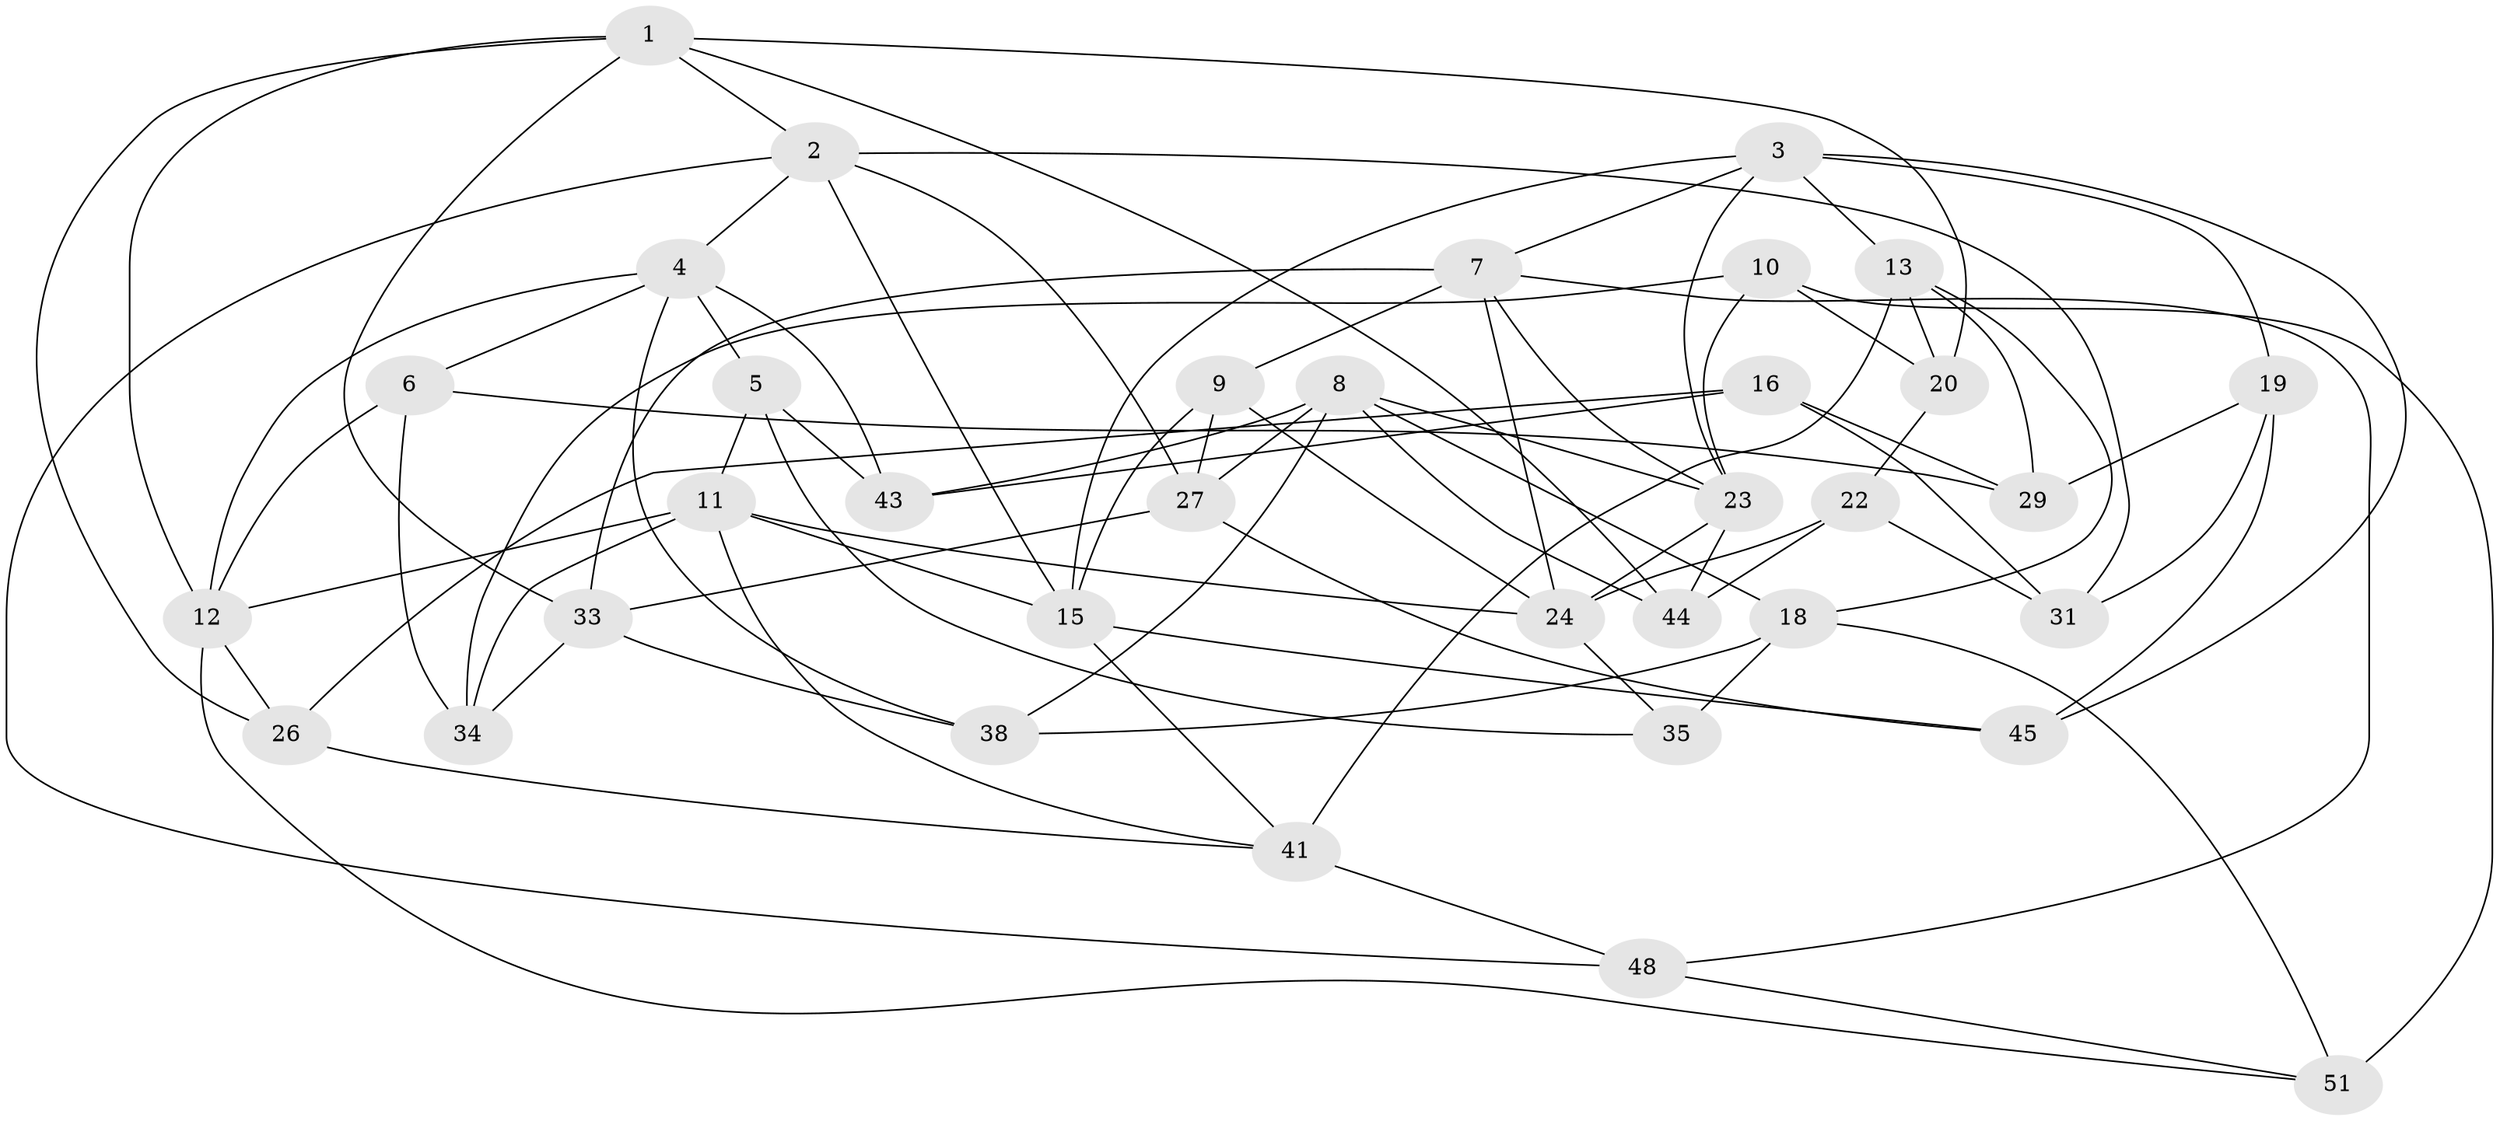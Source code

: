 // original degree distribution, {4: 1.0}
// Generated by graph-tools (version 1.1) at 2025/11/02/27/25 16:11:48]
// undirected, 35 vertices, 83 edges
graph export_dot {
graph [start="1"]
  node [color=gray90,style=filled];
  1 [super="+49"];
  2 [super="+21"];
  3 [super="+25"];
  4 [super="+42"];
  5;
  6;
  7 [super="+40"];
  8 [super="+14"];
  9;
  10;
  11 [super="+30"];
  12 [super="+36"];
  13 [super="+17"];
  15 [super="+28"];
  16;
  18 [super="+39"];
  19;
  20;
  22;
  23 [super="+37"];
  24 [super="+46"];
  26;
  27 [super="+32"];
  29;
  31;
  33 [super="+47"];
  34;
  35;
  38;
  41 [super="+50"];
  43;
  44;
  45;
  48;
  51;
  1 -- 2;
  1 -- 12;
  1 -- 26;
  1 -- 20;
  1 -- 44;
  1 -- 33;
  2 -- 31;
  2 -- 48;
  2 -- 27;
  2 -- 15;
  2 -- 4;
  3 -- 19;
  3 -- 45;
  3 -- 7;
  3 -- 15;
  3 -- 13;
  3 -- 23;
  4 -- 38;
  4 -- 43;
  4 -- 5;
  4 -- 12;
  4 -- 6;
  5 -- 43;
  5 -- 35;
  5 -- 11;
  6 -- 34;
  6 -- 29;
  6 -- 12;
  7 -- 48;
  7 -- 9;
  7 -- 24;
  7 -- 23;
  7 -- 33;
  8 -- 38;
  8 -- 43;
  8 -- 44;
  8 -- 27;
  8 -- 23;
  8 -- 18;
  9 -- 27;
  9 -- 15;
  9 -- 24;
  10 -- 34;
  10 -- 20;
  10 -- 51;
  10 -- 23;
  11 -- 15;
  11 -- 12;
  11 -- 34;
  11 -- 41;
  11 -- 24;
  12 -- 26;
  12 -- 51;
  13 -- 20;
  13 -- 41 [weight=2];
  13 -- 29;
  13 -- 18;
  15 -- 41;
  15 -- 45;
  16 -- 43;
  16 -- 26;
  16 -- 29;
  16 -- 31;
  18 -- 35 [weight=2];
  18 -- 38;
  18 -- 51;
  19 -- 31;
  19 -- 45;
  19 -- 29;
  20 -- 22;
  22 -- 24;
  22 -- 31;
  22 -- 44;
  23 -- 44;
  23 -- 24;
  24 -- 35;
  26 -- 41;
  27 -- 33 [weight=2];
  27 -- 45;
  33 -- 34;
  33 -- 38;
  41 -- 48;
  48 -- 51;
}
